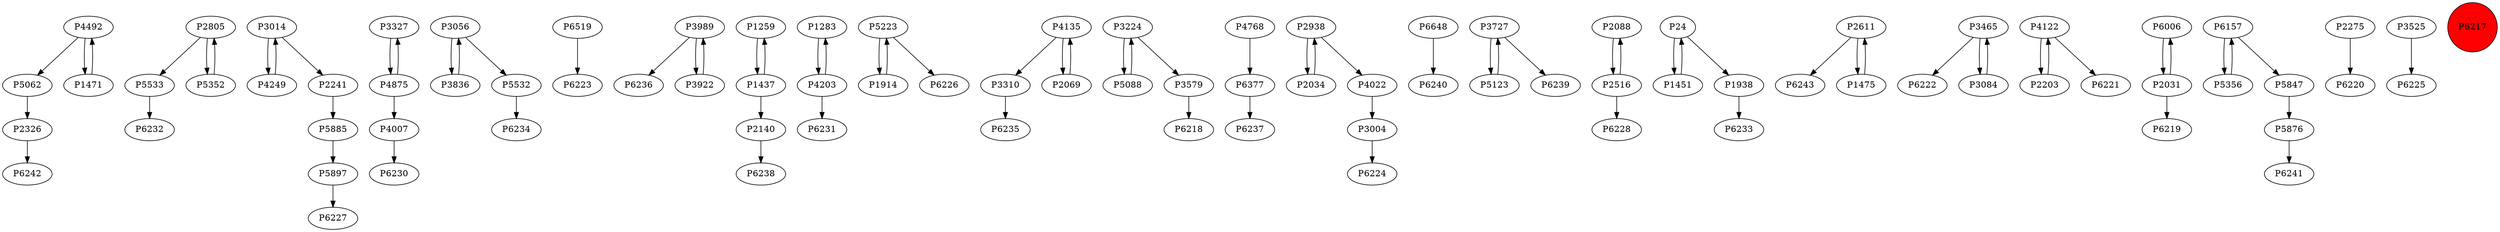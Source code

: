 digraph {
	P5062 -> P2326
	P5533 -> P6232
	P3014 -> P4249
	P3327 -> P4875
	P3056 -> P3836
	P2241 -> P5885
	P2805 -> P5533
	P6519 -> P6223
	P5532 -> P6234
	P3989 -> P6236
	P1259 -> P1437
	P5897 -> P6227
	P1283 -> P4203
	P5223 -> P1914
	P4135 -> P3310
	P5352 -> P2805
	P3224 -> P5088
	P6377 -> P6237
	P3004 -> P6224
	P6648 -> P6240
	P3727 -> P5123
	P4022 -> P3004
	P3224 -> P3579
	P2088 -> P2516
	P24 -> P1451
	P2611 -> P6243
	P4768 -> P6377
	P4492 -> P1471
	P3465 -> P6222
	P4007 -> P6230
	P3056 -> P5532
	P4875 -> P3327
	P5223 -> P6226
	P2034 -> P2938
	P1437 -> P1259
	P2516 -> P6228
	P24 -> P1938
	P4122 -> P2203
	P6006 -> P2031
	P3989 -> P3922
	P6157 -> P5356
	P1938 -> P6233
	P4249 -> P3014
	P5885 -> P5897
	P5356 -> P6157
	P3836 -> P3056
	P2203 -> P4122
	P4492 -> P5062
	P2031 -> P6006
	P3465 -> P3084
	P4203 -> P6231
	P2938 -> P2034
	P3084 -> P3465
	P1471 -> P4492
	P3727 -> P6239
	P2275 -> P6220
	P1914 -> P5223
	P3014 -> P2241
	P5876 -> P6241
	P1437 -> P2140
	P3525 -> P6225
	P2031 -> P6219
	P4875 -> P4007
	P3310 -> P6235
	P5123 -> P3727
	P5088 -> P3224
	P6157 -> P5847
	P2805 -> P5352
	P3579 -> P6218
	P4122 -> P6221
	P2611 -> P1475
	P2069 -> P4135
	P2140 -> P6238
	P2938 -> P4022
	P4203 -> P1283
	P1451 -> P24
	P2326 -> P6242
	P1475 -> P2611
	P4135 -> P2069
	P3922 -> P3989
	P2516 -> P2088
	P5847 -> P5876
	P6217 [shape=circle]
	P6217 [style=filled]
	P6217 [fillcolor=red]
}